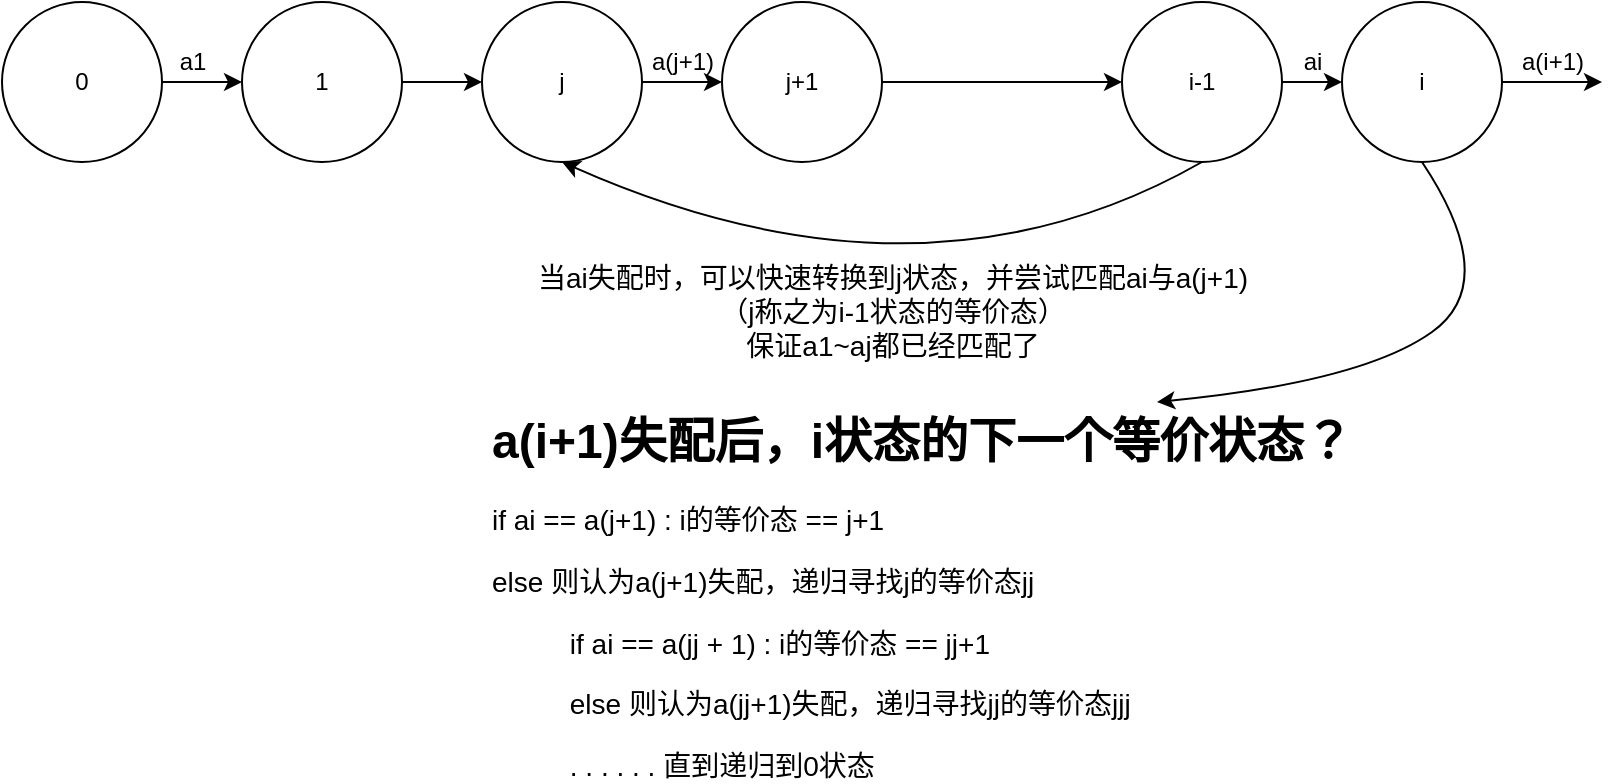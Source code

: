 <mxfile version="12.4.2" type="device" pages="1"><diagram id="0SADpVm92UnASJ3tgulD" name="Page-1"><mxGraphModel dx="932" dy="571" grid="1" gridSize="10" guides="1" tooltips="1" connect="1" arrows="1" fold="1" page="1" pageScale="1" pageWidth="827" pageHeight="1169" math="0" shadow="0"><root><mxCell id="0"/><mxCell id="1" parent="0"/><mxCell id="6BPIWlN43mtWrCL29x8j-11" style="edgeStyle=orthogonalEdgeStyle;rounded=0;orthogonalLoop=1;jettySize=auto;html=1;entryX=0;entryY=0.5;entryDx=0;entryDy=0;" edge="1" parent="1" source="6BPIWlN43mtWrCL29x8j-2" target="6BPIWlN43mtWrCL29x8j-3"><mxGeometry relative="1" as="geometry"/></mxCell><mxCell id="6BPIWlN43mtWrCL29x8j-2" value="0" style="ellipse;whiteSpace=wrap;html=1;aspect=fixed;" vertex="1" parent="1"><mxGeometry x="120" y="120" width="80" height="80" as="geometry"/></mxCell><mxCell id="6BPIWlN43mtWrCL29x8j-12" style="edgeStyle=orthogonalEdgeStyle;rounded=0;orthogonalLoop=1;jettySize=auto;html=1;" edge="1" parent="1" source="6BPIWlN43mtWrCL29x8j-3" target="6BPIWlN43mtWrCL29x8j-4"><mxGeometry relative="1" as="geometry"/></mxCell><mxCell id="6BPIWlN43mtWrCL29x8j-3" value="1" style="ellipse;whiteSpace=wrap;html=1;aspect=fixed;" vertex="1" parent="1"><mxGeometry x="240" y="120" width="80" height="80" as="geometry"/></mxCell><mxCell id="6BPIWlN43mtWrCL29x8j-13" style="edgeStyle=orthogonalEdgeStyle;rounded=0;orthogonalLoop=1;jettySize=auto;html=1;" edge="1" parent="1" source="6BPIWlN43mtWrCL29x8j-4" target="6BPIWlN43mtWrCL29x8j-5"><mxGeometry relative="1" as="geometry"/></mxCell><mxCell id="6BPIWlN43mtWrCL29x8j-4" value="j" style="ellipse;whiteSpace=wrap;html=1;aspect=fixed;" vertex="1" parent="1"><mxGeometry x="360" y="120" width="80" height="80" as="geometry"/></mxCell><mxCell id="6BPIWlN43mtWrCL29x8j-14" style="edgeStyle=orthogonalEdgeStyle;rounded=0;orthogonalLoop=1;jettySize=auto;html=1;" edge="1" parent="1" source="6BPIWlN43mtWrCL29x8j-5" target="6BPIWlN43mtWrCL29x8j-6"><mxGeometry relative="1" as="geometry"/></mxCell><mxCell id="6BPIWlN43mtWrCL29x8j-5" value="j+1" style="ellipse;whiteSpace=wrap;html=1;aspect=fixed;" vertex="1" parent="1"><mxGeometry x="480" y="120" width="80" height="80" as="geometry"/></mxCell><mxCell id="6BPIWlN43mtWrCL29x8j-16" style="edgeStyle=orthogonalEdgeStyle;rounded=0;orthogonalLoop=1;jettySize=auto;html=1;entryX=0;entryY=0.5;entryDx=0;entryDy=0;" edge="1" parent="1" source="6BPIWlN43mtWrCL29x8j-6" target="6BPIWlN43mtWrCL29x8j-15"><mxGeometry relative="1" as="geometry"/></mxCell><mxCell id="6BPIWlN43mtWrCL29x8j-6" value="i-1" style="ellipse;whiteSpace=wrap;html=1;aspect=fixed;" vertex="1" parent="1"><mxGeometry x="680" y="120" width="80" height="80" as="geometry"/></mxCell><mxCell id="6BPIWlN43mtWrCL29x8j-23" style="edgeStyle=orthogonalEdgeStyle;rounded=0;orthogonalLoop=1;jettySize=auto;html=1;" edge="1" parent="1" source="6BPIWlN43mtWrCL29x8j-15"><mxGeometry relative="1" as="geometry"><mxPoint x="920" y="160" as="targetPoint"/></mxGeometry></mxCell><mxCell id="6BPIWlN43mtWrCL29x8j-15" value="i" style="ellipse;whiteSpace=wrap;html=1;aspect=fixed;" vertex="1" parent="1"><mxGeometry x="790" y="120" width="80" height="80" as="geometry"/></mxCell><mxCell id="6BPIWlN43mtWrCL29x8j-18" value="a1" style="text;html=1;align=center;verticalAlign=middle;resizable=0;points=[];;autosize=1;" vertex="1" parent="1"><mxGeometry x="200" y="140" width="30" height="20" as="geometry"/></mxCell><mxCell id="6BPIWlN43mtWrCL29x8j-19" value="a(j+1)" style="text;html=1;align=center;verticalAlign=middle;resizable=0;points=[];;autosize=1;" vertex="1" parent="1"><mxGeometry x="435" y="140" width="50" height="20" as="geometry"/></mxCell><mxCell id="6BPIWlN43mtWrCL29x8j-20" value="ai" style="text;html=1;align=center;verticalAlign=middle;resizable=0;points=[];;autosize=1;" vertex="1" parent="1"><mxGeometry x="760" y="140" width="30" height="20" as="geometry"/></mxCell><mxCell id="6BPIWlN43mtWrCL29x8j-21" value="" style="curved=1;endArrow=classic;html=1;exitX=0.5;exitY=1;exitDx=0;exitDy=0;entryX=0.5;entryY=1;entryDx=0;entryDy=0;" edge="1" parent="1" source="6BPIWlN43mtWrCL29x8j-6" target="6BPIWlN43mtWrCL29x8j-4"><mxGeometry width="50" height="50" relative="1" as="geometry"><mxPoint x="540" y="310" as="sourcePoint"/><mxPoint x="590" y="260" as="targetPoint"/><Array as="points"><mxPoint x="580" y="280"/></Array></mxGeometry></mxCell><mxCell id="6BPIWlN43mtWrCL29x8j-22" value="&lt;font style=&quot;font-size: 14px&quot;&gt;当ai失配时，可以快速转换到j状态，并尝试匹配ai与a(j+1)&lt;br&gt;（j称之为i-1状态的等价态）&lt;br&gt;保证a1~aj都已经匹配了&lt;/font&gt;" style="text;html=1;align=center;verticalAlign=middle;resizable=0;points=[];;autosize=1;" vertex="1" parent="1"><mxGeometry x="380" y="250" width="370" height="50" as="geometry"/></mxCell><mxCell id="6BPIWlN43mtWrCL29x8j-24" value="a(i+1)" style="text;html=1;align=center;verticalAlign=middle;resizable=0;points=[];;autosize=1;" vertex="1" parent="1"><mxGeometry x="870" y="140" width="50" height="20" as="geometry"/></mxCell><mxCell id="6BPIWlN43mtWrCL29x8j-26" value="&lt;h1&gt;a(i+1)失配后，i状态的下一个等价状态？&lt;/h1&gt;&lt;p style=&quot;font-size: 14px&quot;&gt;&lt;font style=&quot;font-size: 14px&quot;&gt;if ai == a(j+1) : i的等价态 == j+1&lt;/font&gt;&lt;/p&gt;&lt;p style=&quot;font-size: 14px&quot;&gt;&lt;font style=&quot;font-size: 14px&quot;&gt;else 则认为a(j+1)失配，递归寻找j的等价态jj&lt;/font&gt;&lt;/p&gt;&lt;p style=&quot;font-size: 14px&quot;&gt;&lt;font style=&quot;font-size: 14px&quot;&gt;&amp;nbsp; &amp;nbsp; &amp;nbsp; &amp;nbsp; &amp;nbsp; if ai == a(jj + 1) : i的等价态 == jj+1&lt;/font&gt;&lt;/p&gt;&lt;p style=&quot;font-size: 14px&quot;&gt;&lt;font style=&quot;font-size: 14px&quot;&gt;&amp;nbsp; &amp;nbsp; &amp;nbsp; &amp;nbsp; &amp;nbsp; else 则认为a(jj+1)失配，递归寻找jj的等价态jjj&lt;/font&gt;&lt;/p&gt;&lt;p style=&quot;font-size: 14px&quot;&gt;&lt;font style=&quot;font-size: 14px&quot;&gt;&amp;nbsp; &amp;nbsp; &amp;nbsp; &amp;nbsp; &amp;nbsp; . . . . . . 直到递归到0状态&lt;/font&gt;&lt;/p&gt;" style="text;html=1;strokeColor=none;fillColor=none;spacing=5;spacingTop=-20;whiteSpace=wrap;overflow=hidden;rounded=0;" vertex="1" parent="1"><mxGeometry x="360" y="320" width="450" height="190" as="geometry"/></mxCell><mxCell id="6BPIWlN43mtWrCL29x8j-27" value="" style="curved=1;endArrow=classic;html=1;exitX=0.5;exitY=1;exitDx=0;exitDy=0;entryX=0.75;entryY=0;entryDx=0;entryDy=0;" edge="1" parent="1" source="6BPIWlN43mtWrCL29x8j-15" target="6BPIWlN43mtWrCL29x8j-26"><mxGeometry width="50" height="50" relative="1" as="geometry"><mxPoint x="950" y="310" as="sourcePoint"/><mxPoint x="1000" y="260" as="targetPoint"/><Array as="points"><mxPoint x="870" y="260"/><mxPoint x="800" y="310"/></Array></mxGeometry></mxCell></root></mxGraphModel></diagram></mxfile>